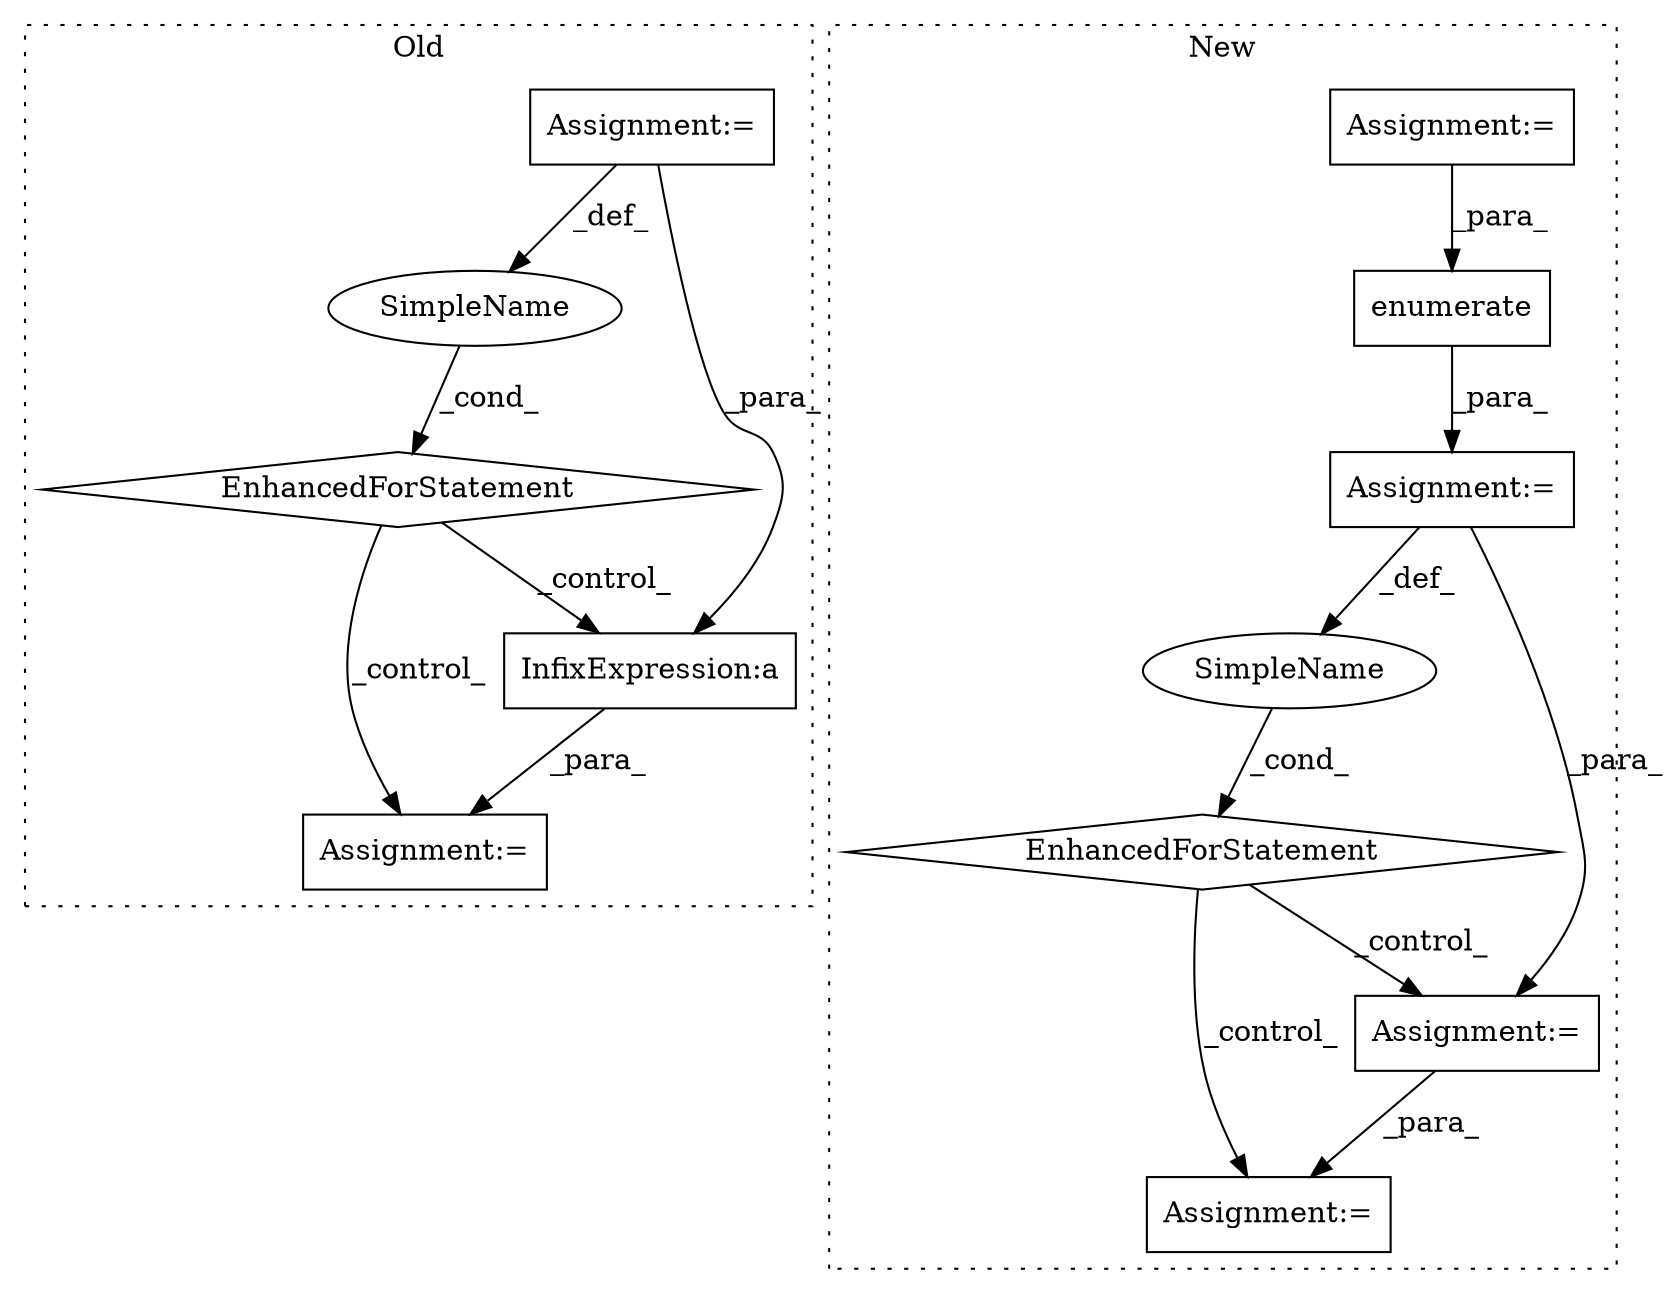 digraph G {
subgraph cluster0 {
1 [label="EnhancedForStatement" a="70" s="3961,4030" l="53,2" shape="diamond"];
4 [label="Assignment:=" a="7" s="3961,4030" l="53,2" shape="box"];
6 [label="Assignment:=" a="7" s="4317" l="1" shape="box"];
7 [label="SimpleName" a="42" s="4018" l="1" shape="ellipse"];
10 [label="InfixExpression:a" a="27" s="4404" l="3" shape="box"];
label = "Old";
style="dotted";
}
subgraph cluster1 {
2 [label="enumerate" a="32" s="3394,3413" l="10,1" shape="box"];
3 [label="Assignment:=" a="7" s="3317,3414" l="69,2" shape="box"];
5 [label="EnhancedForStatement" a="70" s="3317,3414" l="69,2" shape="diamond"];
8 [label="Assignment:=" a="7" s="3514" l="2" shape="box"];
9 [label="SimpleName" a="42" s="3390" l="1" shape="ellipse"];
11 [label="Assignment:=" a="7" s="3473" l="2" shape="box"];
12 [label="Assignment:=" a="7" s="3284" l="1" shape="box"];
label = "New";
style="dotted";
}
1 -> 6 [label="_control_"];
1 -> 10 [label="_control_"];
2 -> 3 [label="_para_"];
3 -> 9 [label="_def_"];
3 -> 11 [label="_para_"];
4 -> 10 [label="_para_"];
4 -> 7 [label="_def_"];
5 -> 8 [label="_control_"];
5 -> 11 [label="_control_"];
7 -> 1 [label="_cond_"];
9 -> 5 [label="_cond_"];
10 -> 6 [label="_para_"];
11 -> 8 [label="_para_"];
12 -> 2 [label="_para_"];
}
